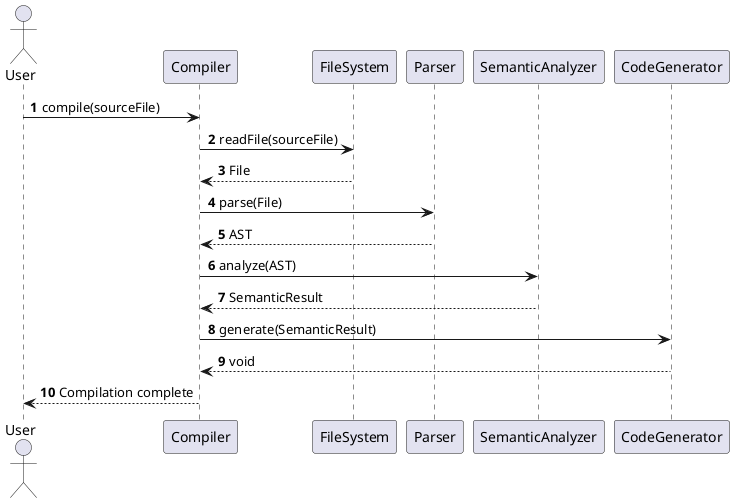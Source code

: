 @startuml
'https://plantuml.com/sequence-diagram

autonumber

actor User
User -> Compiler : compile(sourceFile)
Compiler -> FileSystem : readFile(sourceFile)
FileSystem --> Compiler : File

Compiler -> Parser : parse(File)
Parser --> Compiler : AST

Compiler -> SemanticAnalyzer : analyze(AST)
SemanticAnalyzer --> Compiler : SemanticResult

Compiler -> CodeGenerator : generate(SemanticResult)
CodeGenerator --> Compiler : void

Compiler --> User : Compilation complete
@enduml
